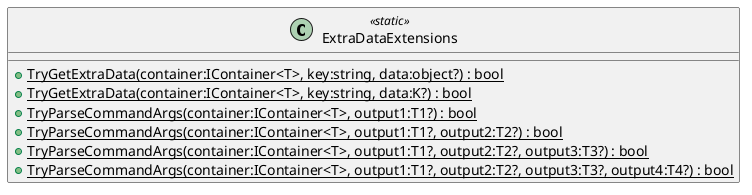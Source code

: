 @startuml
class ExtraDataExtensions <<static>> {
    + {static} TryGetExtraData(container:IContainer<T>, key:string, data:object?) : bool
    + {static} TryGetExtraData(container:IContainer<T>, key:string, data:K?) : bool
    + {static} TryParseCommandArgs(container:IContainer<T>, output1:T1?) : bool
    + {static} TryParseCommandArgs(container:IContainer<T>, output1:T1?, output2:T2?) : bool
    + {static} TryParseCommandArgs(container:IContainer<T>, output1:T1?, output2:T2?, output3:T3?) : bool
    + {static} TryParseCommandArgs(container:IContainer<T>, output1:T1?, output2:T2?, output3:T3?, output4:T4?) : bool
}
@enduml

